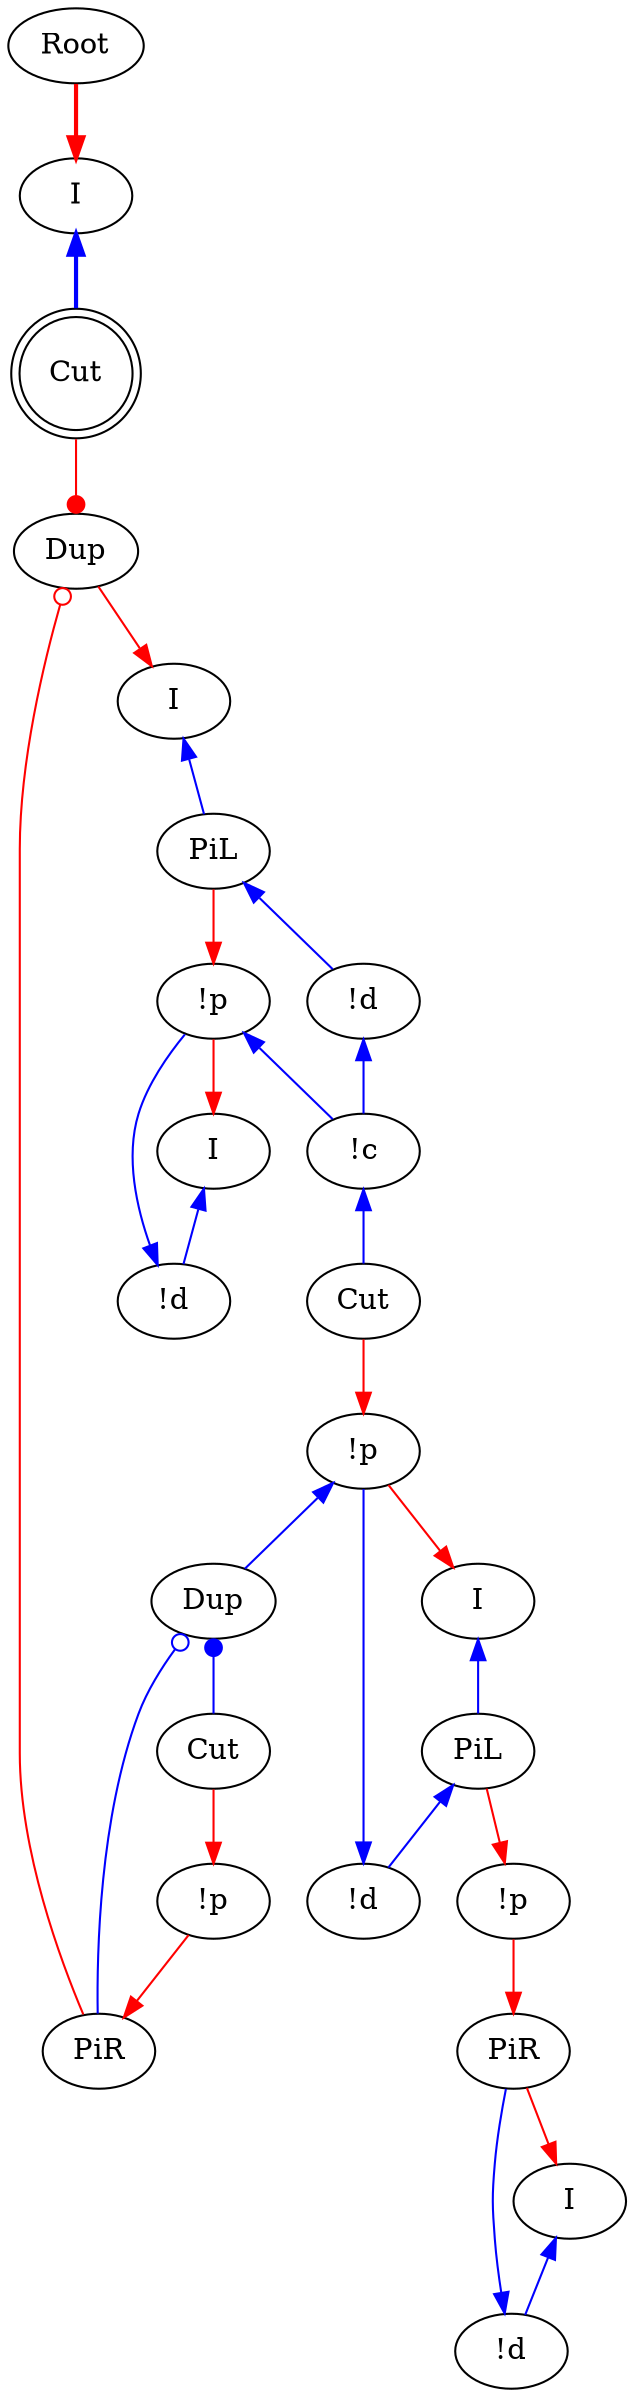 digraph {
"Root0" [label="Root"]
"PiL0" [label="PiL"]
"!d0" [label="!d"]
"!c0" [label="!c"]
"!p0" [label="!p"]
"I0" [label="I"]
"!d1" [label="!d"]
"!p1" [label="!p"]
"I1" [label="I"]
"PiL1" [label="PiL"]
"!d2" [label="!d"]
"!p2" [label="!p"]
"I2" [label="I"]
"!d3" [label="!d"]
"I3" [label="I"]
"PiR0" [label="PiR"]
"Cut0" [label="Cut"]
"I4" [label="I"]
"!p3" [label="!p"]
"PiR1" [label="PiR"]
"Dup0_0" [label="Dup"]
"Dup0_1" [label="Dup"]
"Cut1" [label="Cut"]
"Cut2" [label="Cut",shape=doublecircle]
"Dup0_0" -> "Cut1"[color=blue,tooltip="e4",arrowtail=dot,dir=back]
"Dup0_0" -> "PiR1"[color=blue,tooltip="e5",arrowtail=odot,dir=back]
"Cut2" -> "Dup0_1"[color=red,tooltip="e6",arrowhead=dot]
"PiR1" -> "Dup0_1"[color=red,tooltip="e7",arrowhead=odot]
"!p1" -> "Dup0_0"[color=blue,tooltip="h",dir=back]
"!d2" -> "!p1"[color=blue,tooltip="hj",dir=back]
"I1" -> "PiL1"[color=blue,tooltip="hl2",dir=back]
"PiL1" -> "!d2"[color=blue,tooltip="hl21",dir=back]
"!p2" -> "PiR0"[color=red,tooltip="hl2i"]
"PiL1" -> "!p2"[color=red,tooltip="hl2p"]
"!p1" -> "I1"[color=red,tooltip="hli"]
"Cut0" -> "!p1"[color=red,tooltip="hlp"]
"Dup0_1" -> "I4"[color=red,tooltip="hr"]
"!d3" -> "PiR0"[color=blue,tooltip="i",dir=back]
"I2" -> "!d3"[color=blue,tooltip="il",dir=back]
"PiR0" -> "I2"[color=red,tooltip="ir"]
"Root0" -> "I3"[color=red,tooltip="rettop",penwidth=2]
"I3" -> "Cut2"[color=blue,tooltip="xl",penwidth=2,dir=back]
"!p3" -> "PiR1"[color=red,tooltip="xli"]
"Cut1" -> "!p3"[color=red,tooltip="xlp"]
"!c0" -> "Cut0"[color=blue,tooltip="y",dir=back]
"!d0" -> "!c0"[color=blue,tooltip="y1",dir=back]
"!p0" -> "!c0"[color=blue,tooltip="y2",dir=back]
"!d1" -> "!p0"[color=blue,tooltip="yj",dir=back]
"I4" -> "PiL0"[color=blue,tooltip="yl",dir=back]
"PiL0" -> "!d0"[color=blue,tooltip="yl1",dir=back]
"I0" -> "!d1"[color=blue,tooltip="yl2",dir=back]
"!p0" -> "I0"[color=red,tooltip="yli"]
"PiL0" -> "!p0"[color=red,tooltip="ylp"]
}
